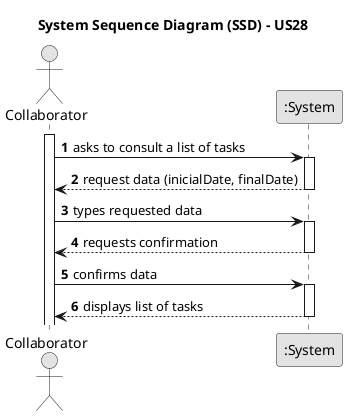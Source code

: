 @startuml
skinparam monochrome true
skinparam packageStyle rectangle
skinparam shadowing false

title System Sequence Diagram (SSD) - US28

autonumber

actor "Collaborator" as Employee
participant ":System" as System

activate Employee

    Employee -> System : asks to consult a list of tasks
    activate System

        System --> Employee : request data (inicialDate, finalDate)
    deactivate System

    Employee -> System : types requested data
    activate System

        System --> Employee : requests confirmation
    deactivate System

    Employee -> System : confirms data
    activate System

        System --> Employee : displays list of tasks
    deactivate System

@enduml